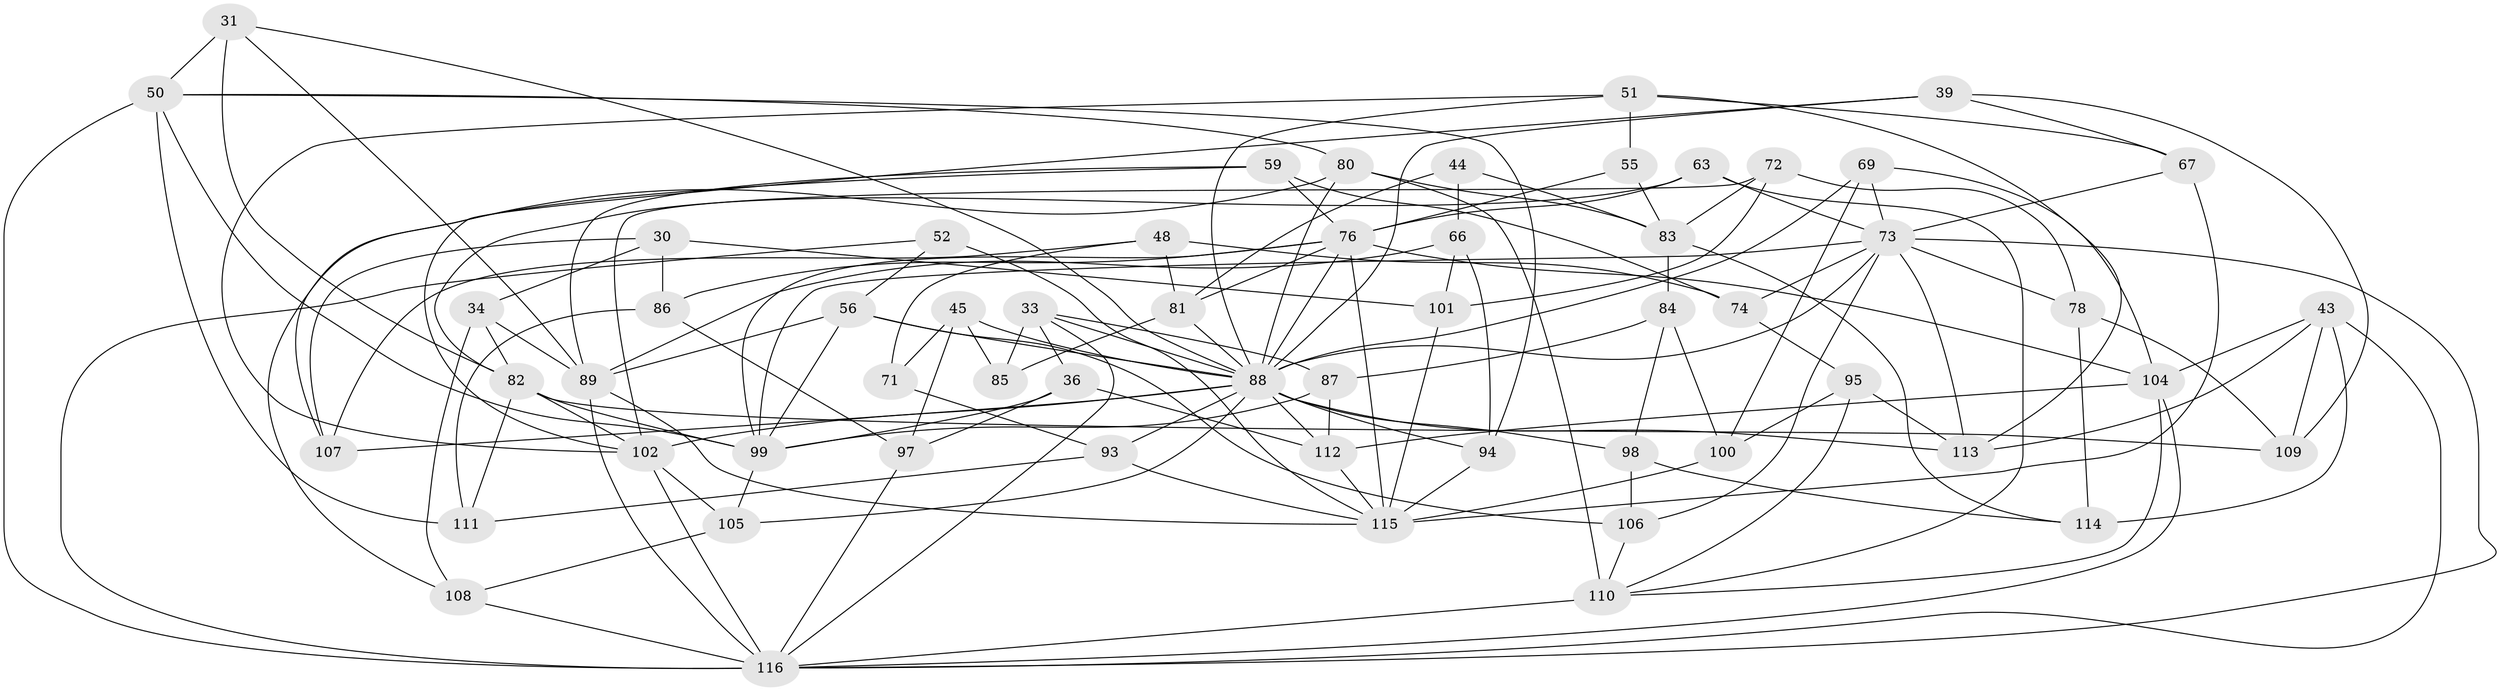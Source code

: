 // original degree distribution, {4: 1.0}
// Generated by graph-tools (version 1.1) at 2025/56/03/09/25 04:56:48]
// undirected, 58 vertices, 147 edges
graph export_dot {
graph [start="1"]
  node [color=gray90,style=filled];
  30;
  31;
  33 [super="+14"];
  34;
  36;
  39;
  43 [super="+37"];
  44;
  45;
  48 [super="+35"];
  50 [super="+27"];
  51 [super="+8+32"];
  52;
  55;
  56 [super="+47"];
  59;
  63;
  66;
  67;
  69 [super="+53"];
  71;
  72;
  73 [super="+13+68+20+41"];
  74;
  76 [super="+23+58"];
  78;
  80 [super="+5"];
  81 [super="+10"];
  82 [super="+2+64"];
  83 [super="+29"];
  84;
  85;
  86;
  87;
  88 [super="+1+61+7+42+60+54"];
  89 [super="+16+17"];
  93 [super="+40"];
  94;
  95;
  97;
  98;
  99 [super="+9+15+92"];
  100;
  101;
  102 [super="+90+77"];
  104 [super="+3+49"];
  105;
  106;
  107 [super="+75"];
  108;
  109;
  110 [super="+70+91"];
  111;
  112 [super="+65"];
  113 [super="+28"];
  114;
  115 [super="+38+96+103"];
  116 [super="+57+79"];
  30 -- 101;
  30 -- 107;
  30 -- 86;
  30 -- 34;
  31 -- 50;
  31 -- 82;
  31 -- 88;
  31 -- 89;
  33 -- 85 [weight=2];
  33 -- 36;
  33 -- 87;
  33 -- 116;
  33 -- 88;
  34 -- 108;
  34 -- 82;
  34 -- 89;
  36 -- 112;
  36 -- 97;
  36 -- 99;
  39 -- 102;
  39 -- 109;
  39 -- 67;
  39 -- 88;
  43 -- 113;
  43 -- 104 [weight=2];
  43 -- 114;
  43 -- 109;
  43 -- 116;
  44 -- 66;
  44 -- 81 [weight=2];
  44 -- 83;
  45 -- 85;
  45 -- 71;
  45 -- 97;
  45 -- 88;
  48 -- 107 [weight=2];
  48 -- 74;
  48 -- 71 [weight=2];
  48 -- 81;
  50 -- 94;
  50 -- 116;
  50 -- 80;
  50 -- 99;
  50 -- 111;
  51 -- 55 [weight=2];
  51 -- 113 [weight=2];
  51 -- 67;
  51 -- 102 [weight=2];
  51 -- 88;
  52 -- 56;
  52 -- 115 [weight=2];
  52 -- 116;
  55 -- 83;
  55 -- 76;
  56 -- 99 [weight=2];
  56 -- 106;
  56 -- 89;
  56 -- 88;
  59 -- 74;
  59 -- 107;
  59 -- 89;
  59 -- 76;
  63 -- 82;
  63 -- 73;
  63 -- 76;
  63 -- 110;
  66 -- 94;
  66 -- 101;
  66 -- 89;
  67 -- 73;
  67 -- 115;
  69 -- 88 [weight=2];
  69 -- 104;
  69 -- 73 [weight=2];
  69 -- 100;
  71 -- 93;
  72 -- 78;
  72 -- 83;
  72 -- 101;
  72 -- 102;
  73 -- 106;
  73 -- 99 [weight=2];
  73 -- 113;
  73 -- 74;
  73 -- 78;
  73 -- 116;
  73 -- 88;
  74 -- 95;
  76 -- 115 [weight=4];
  76 -- 104;
  76 -- 81;
  76 -- 86;
  76 -- 99;
  76 -- 88;
  78 -- 109;
  78 -- 114;
  80 -- 110 [weight=2];
  80 -- 108;
  80 -- 88;
  80 -- 83;
  81 -- 85;
  81 -- 88;
  82 -- 102 [weight=2];
  82 -- 99;
  82 -- 111;
  82 -- 109;
  83 -- 114;
  83 -- 84;
  84 -- 87;
  84 -- 98;
  84 -- 100;
  86 -- 111;
  86 -- 97;
  87 -- 112;
  87 -- 99;
  88 -- 107 [weight=2];
  88 -- 94;
  88 -- 98;
  88 -- 102;
  88 -- 113;
  88 -- 93 [weight=3];
  88 -- 105;
  88 -- 112 [weight=2];
  89 -- 115;
  89 -- 116 [weight=2];
  93 -- 111;
  93 -- 115;
  94 -- 115;
  95 -- 113;
  95 -- 100;
  95 -- 110;
  97 -- 116;
  98 -- 114;
  98 -- 106;
  99 -- 105;
  100 -- 115;
  101 -- 115;
  102 -- 116 [weight=2];
  102 -- 105;
  104 -- 110;
  104 -- 116;
  104 -- 112 [weight=2];
  105 -- 108;
  106 -- 110;
  108 -- 116;
  110 -- 116 [weight=2];
  112 -- 115 [weight=2];
}
